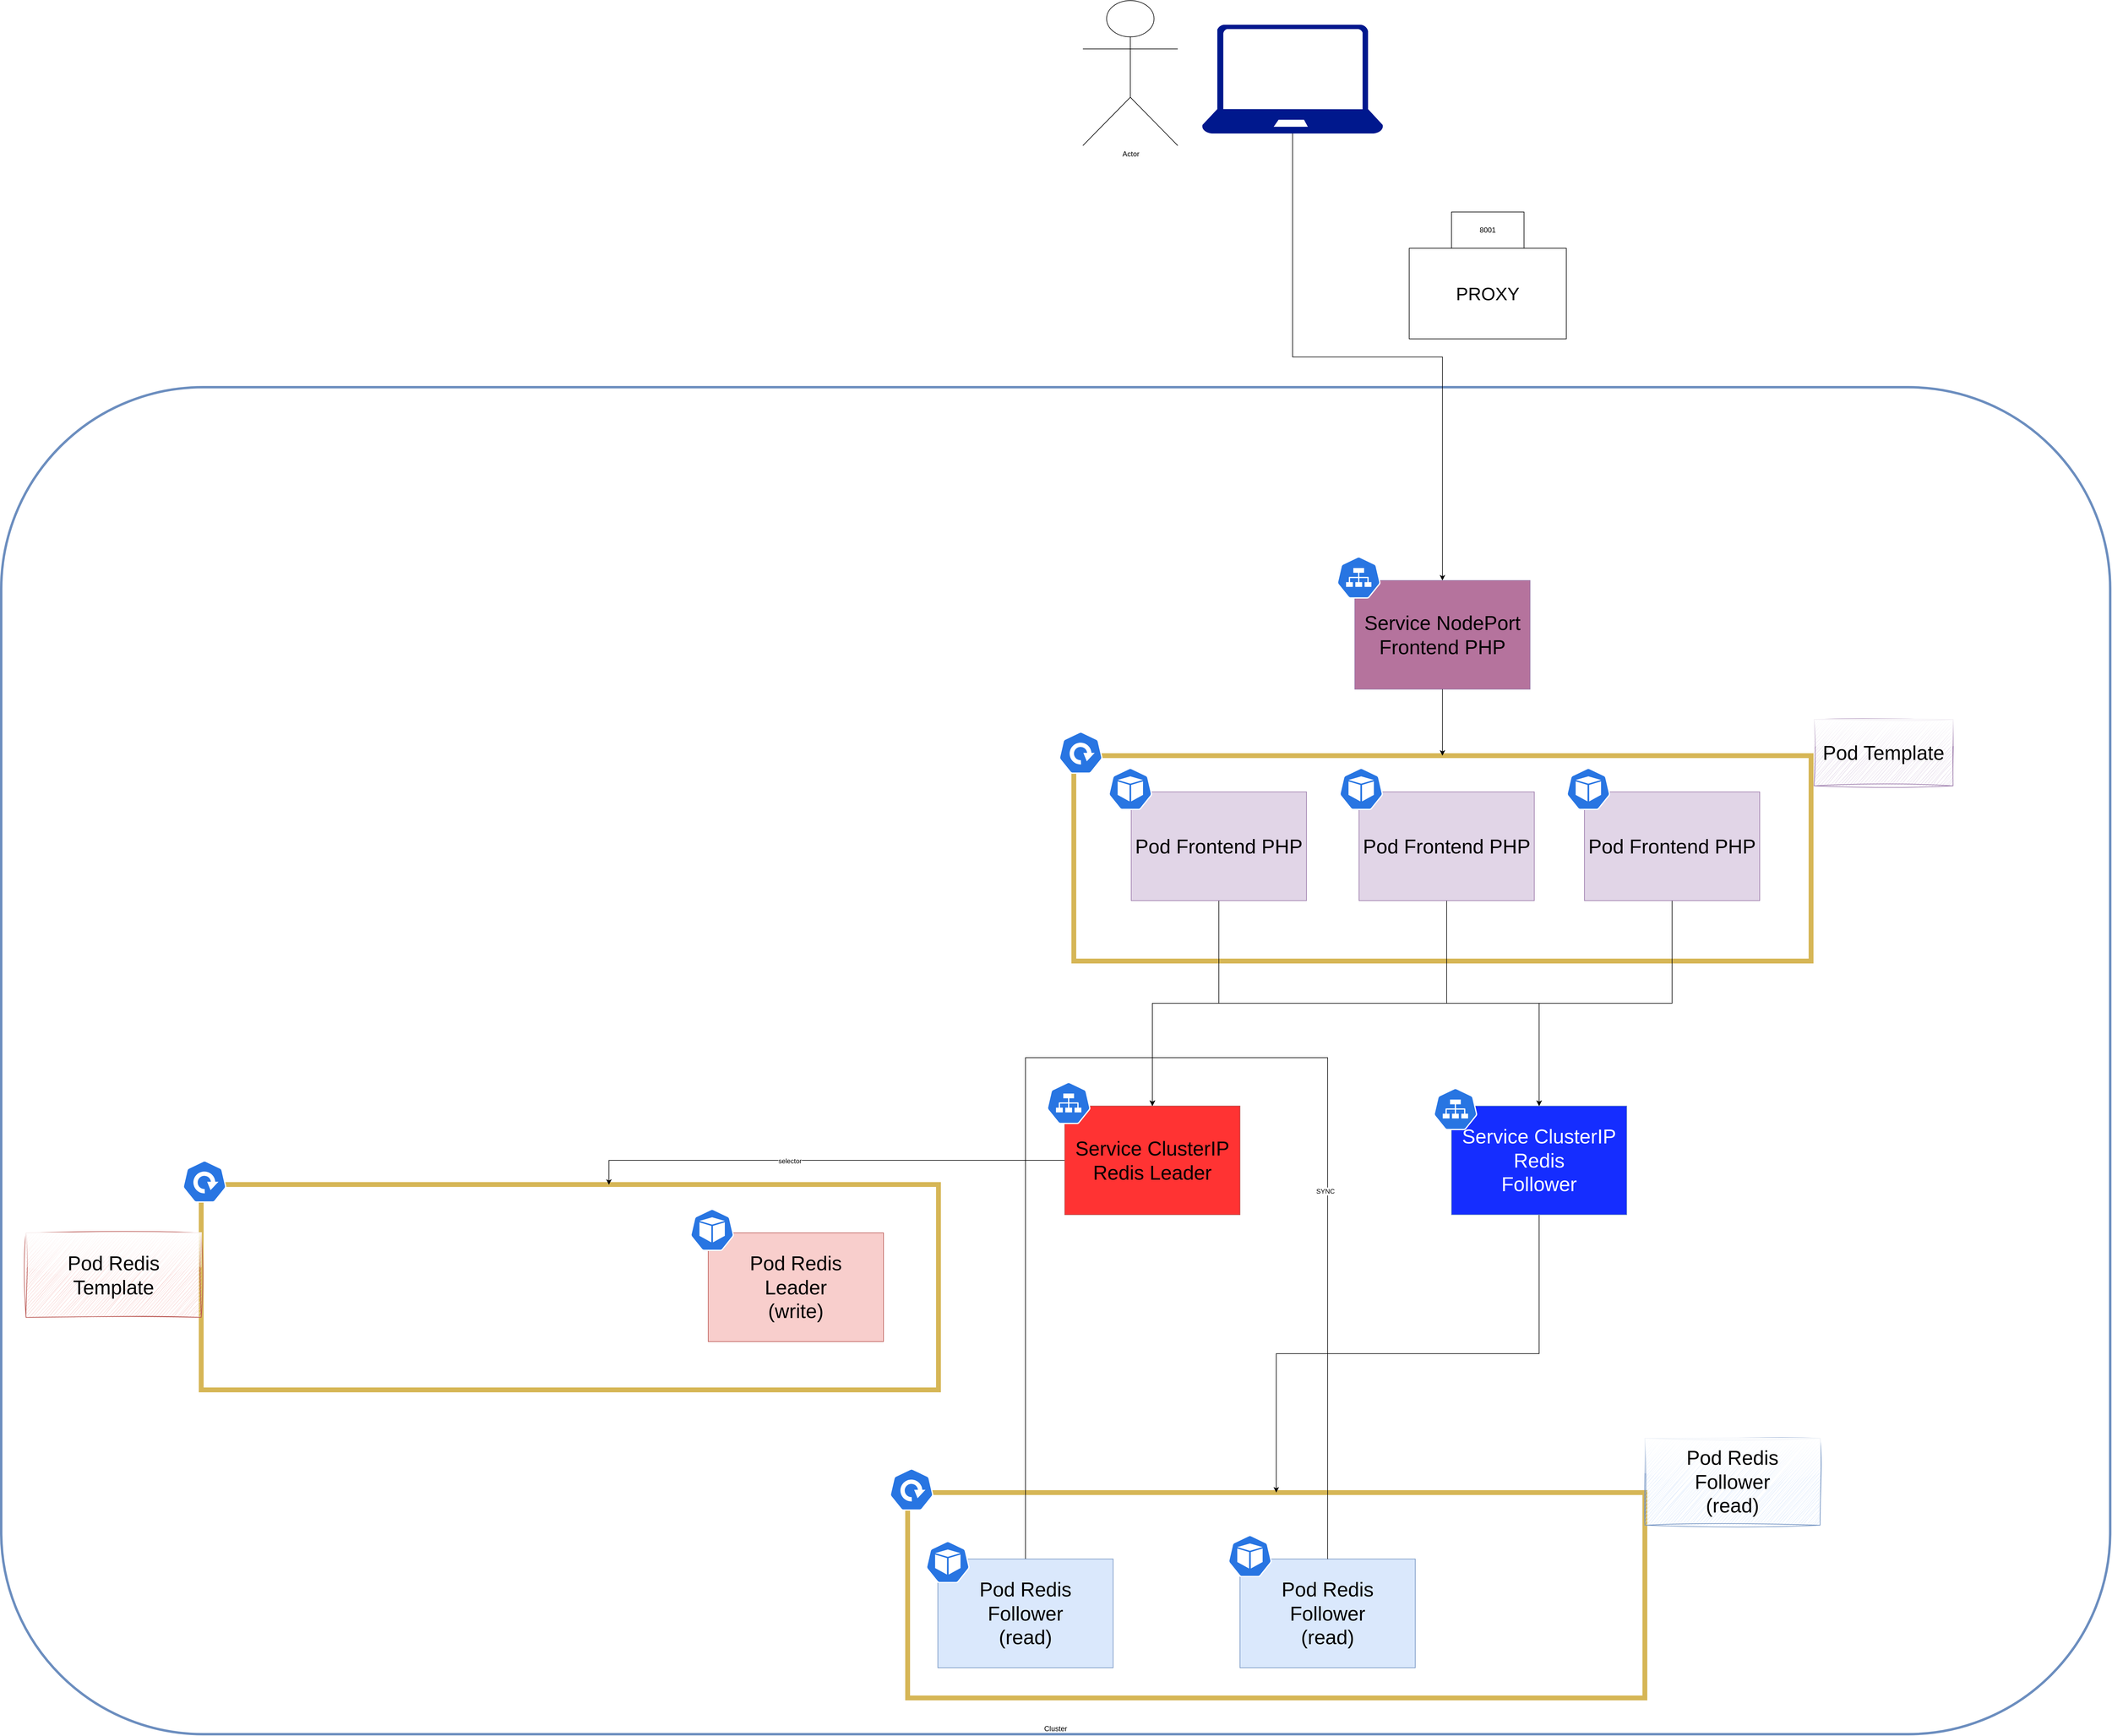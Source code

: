 <mxfile version="27.0.9">
  <diagram name="Page-1" id="viqczqShVoEzVBy3qoHJ">
    <mxGraphModel dx="5243" dy="4708" grid="1" gridSize="10" guides="1" tooltips="1" connect="1" arrows="1" fold="1" page="1" pageScale="1" pageWidth="1169" pageHeight="827" math="0" shadow="0">
      <root>
        <mxCell id="0" />
        <mxCell id="1" parent="0" />
        <mxCell id="DeHTJNHGIXKyEyiTh7xm-52" value="" style="rounded=0;whiteSpace=wrap;html=1;fillColor=none;strokeColor=#d6b656;strokeWidth=8;" vertex="1" parent="1">
          <mxGeometry x="-1169" y="-20" width="1220" height="340" as="geometry" />
        </mxCell>
        <mxCell id="DeHTJNHGIXKyEyiTh7xm-15" value="Cluster" style="rounded=1;whiteSpace=wrap;html=1;fillColor=none;strokeColor=#6c8ebf;strokeWidth=4;verticalAlign=bottom;" vertex="1" parent="1">
          <mxGeometry x="-1500" y="-1340" width="3490" height="2230" as="geometry" />
        </mxCell>
        <mxCell id="DeHTJNHGIXKyEyiTh7xm-38" value="" style="rounded=0;whiteSpace=wrap;html=1;fillColor=none;strokeColor=#d6b656;strokeWidth=8;" vertex="1" parent="1">
          <mxGeometry x="275" y="-730" width="1220" height="340" as="geometry" />
        </mxCell>
        <mxCell id="DeHTJNHGIXKyEyiTh7xm-22" value="" style="rounded=0;whiteSpace=wrap;html=1;fillColor=none;strokeColor=#d6b656;strokeWidth=8;" vertex="1" parent="1">
          <mxGeometry y="490" width="1220" height="340" as="geometry" />
        </mxCell>
        <mxCell id="DeHTJNHGIXKyEyiTh7xm-1" value="&lt;font style=&quot;font-size: 33px;&quot;&gt;Pod Redis&lt;/font&gt;&lt;div&gt;&lt;font style=&quot;font-size: 33px;&quot;&gt;Leader&lt;/font&gt;&lt;/div&gt;&lt;div&gt;&lt;font style=&quot;font-size: 33px;&quot;&gt;(write)&lt;/font&gt;&lt;/div&gt;" style="rounded=0;whiteSpace=wrap;html=1;fillColor=#f8cecc;strokeColor=#b85450;" vertex="1" parent="1">
          <mxGeometry x="-330" y="60" width="290" height="180" as="geometry" />
        </mxCell>
        <mxCell id="DeHTJNHGIXKyEyiTh7xm-21" style="edgeStyle=orthogonalEdgeStyle;rounded=0;orthogonalLoop=1;jettySize=auto;html=1;entryX=0.5;entryY=0;entryDx=0;entryDy=0;" edge="1" parent="1" source="DeHTJNHGIXKyEyiTh7xm-2" target="DeHTJNHGIXKyEyiTh7xm-18">
          <mxGeometry relative="1" as="geometry">
            <Array as="points">
              <mxPoint x="195" y="-230" />
              <mxPoint x="405" y="-230" />
            </Array>
          </mxGeometry>
        </mxCell>
        <mxCell id="DeHTJNHGIXKyEyiTh7xm-2" value="&lt;font style=&quot;font-size: 33px;&quot;&gt;Pod Redis&lt;/font&gt;&lt;div&gt;&lt;font style=&quot;font-size: 33px;&quot;&gt;Follower&lt;/font&gt;&lt;/div&gt;&lt;div&gt;&lt;font style=&quot;font-size: 33px;&quot;&gt;(read)&lt;/font&gt;&lt;/div&gt;" style="rounded=0;whiteSpace=wrap;html=1;fillColor=#dae8fc;strokeColor=#6c8ebf;" vertex="1" parent="1">
          <mxGeometry x="50" y="600" width="290" height="180" as="geometry" />
        </mxCell>
        <mxCell id="DeHTJNHGIXKyEyiTh7xm-3" value="&lt;font style=&quot;font-size: 33px;&quot;&gt;Pod Redis&lt;/font&gt;&lt;div&gt;&lt;font style=&quot;font-size: 33px;&quot;&gt;Follower&lt;/font&gt;&lt;/div&gt;&lt;div&gt;&lt;font style=&quot;font-size: 33px;&quot;&gt;(read)&lt;/font&gt;&lt;/div&gt;" style="rounded=0;whiteSpace=wrap;html=1;fillColor=#dae8fc;strokeColor=#6c8ebf;" vertex="1" parent="1">
          <mxGeometry x="550" y="600" width="290" height="180" as="geometry" />
        </mxCell>
        <mxCell id="DeHTJNHGIXKyEyiTh7xm-4" value="" style="aspect=fixed;sketch=0;html=1;dashed=0;whitespace=wrap;verticalLabelPosition=bottom;verticalAlign=top;fillColor=#2875E2;strokeColor=#ffffff;points=[[0.005,0.63,0],[0.1,0.2,0],[0.9,0.2,0],[0.5,0,0],[0.995,0.63,0],[0.72,0.99,0],[0.5,1,0],[0.28,0.99,0]];shape=mxgraph.kubernetes.icon2;prIcon=pod" vertex="1" parent="1">
          <mxGeometry x="30" y="570" width="72.92" height="70" as="geometry" />
        </mxCell>
        <mxCell id="DeHTJNHGIXKyEyiTh7xm-5" value="" style="aspect=fixed;sketch=0;html=1;dashed=0;whitespace=wrap;verticalLabelPosition=bottom;verticalAlign=top;fillColor=#2875E2;strokeColor=#ffffff;points=[[0.005,0.63,0],[0.1,0.2,0],[0.9,0.2,0],[0.5,0,0],[0.995,0.63,0],[0.72,0.99,0],[0.5,1,0],[0.28,0.99,0]];shape=mxgraph.kubernetes.icon2;prIcon=pod" vertex="1" parent="1">
          <mxGeometry x="-360" y="20" width="72.92" height="70" as="geometry" />
        </mxCell>
        <mxCell id="DeHTJNHGIXKyEyiTh7xm-6" value="" style="aspect=fixed;sketch=0;html=1;dashed=0;whitespace=wrap;verticalLabelPosition=bottom;verticalAlign=top;fillColor=#2875E2;strokeColor=#ffffff;points=[[0.005,0.63,0],[0.1,0.2,0],[0.9,0.2,0],[0.5,0,0],[0.995,0.63,0],[0.72,0.99,0],[0.5,1,0],[0.28,0.99,0]];shape=mxgraph.kubernetes.icon2;prIcon=pod" vertex="1" parent="1">
          <mxGeometry x="530" y="560" width="72.92" height="70" as="geometry" />
        </mxCell>
        <mxCell id="DeHTJNHGIXKyEyiTh7xm-8" style="edgeStyle=orthogonalEdgeStyle;rounded=0;orthogonalLoop=1;jettySize=auto;html=1;entryX=0.5;entryY=0;entryDx=0;entryDy=0;" edge="1" parent="1" source="DeHTJNHGIXKyEyiTh7xm-3" target="DeHTJNHGIXKyEyiTh7xm-18">
          <mxGeometry relative="1" as="geometry">
            <Array as="points">
              <mxPoint x="695" y="-230" />
              <mxPoint x="405" y="-230" />
            </Array>
          </mxGeometry>
        </mxCell>
        <mxCell id="DeHTJNHGIXKyEyiTh7xm-10" value="SYNC" style="edgeLabel;html=1;align=center;verticalAlign=middle;resizable=0;points=[];" vertex="1" connectable="0" parent="DeHTJNHGIXKyEyiTh7xm-8">
          <mxGeometry x="0.016" y="4" relative="1" as="geometry">
            <mxPoint as="offset" />
          </mxGeometry>
        </mxCell>
        <mxCell id="DeHTJNHGIXKyEyiTh7xm-11" value="PROXY" style="rounded=0;whiteSpace=wrap;html=1;fontSize=30;" vertex="1" parent="1">
          <mxGeometry x="830" y="-1570" width="260" height="150" as="geometry" />
        </mxCell>
        <mxCell id="DeHTJNHGIXKyEyiTh7xm-12" value="8001" style="rounded=0;whiteSpace=wrap;html=1;" vertex="1" parent="1">
          <mxGeometry x="900" y="-1630" width="120" height="60" as="geometry" />
        </mxCell>
        <mxCell id="DeHTJNHGIXKyEyiTh7xm-19" style="edgeStyle=orthogonalEdgeStyle;rounded=0;orthogonalLoop=1;jettySize=auto;html=1;entryX=0.553;entryY=0.001;entryDx=0;entryDy=0;entryPerimeter=0;" edge="1" parent="1" source="DeHTJNHGIXKyEyiTh7xm-18" target="DeHTJNHGIXKyEyiTh7xm-52">
          <mxGeometry relative="1" as="geometry" />
        </mxCell>
        <mxCell id="DeHTJNHGIXKyEyiTh7xm-20" value="selector" style="edgeLabel;html=1;align=center;verticalAlign=middle;resizable=0;points=[];" vertex="1" connectable="0" parent="DeHTJNHGIXKyEyiTh7xm-19">
          <mxGeometry x="0.146" y="1" relative="1" as="geometry">
            <mxPoint as="offset" />
          </mxGeometry>
        </mxCell>
        <mxCell id="DeHTJNHGIXKyEyiTh7xm-18" value="&lt;span style=&quot;font-size: 33px;&quot;&gt;Service ClusterIP Redis Leader&lt;/span&gt;" style="rounded=0;whiteSpace=wrap;html=1;fillColor=#FF3333;strokeColor=#b85450;" vertex="1" parent="1">
          <mxGeometry x="260" y="-150" width="290" height="180" as="geometry" />
        </mxCell>
        <mxCell id="DeHTJNHGIXKyEyiTh7xm-16" value="" style="aspect=fixed;sketch=0;html=1;dashed=0;whitespace=wrap;verticalLabelPosition=bottom;verticalAlign=top;fillColor=#2875E2;strokeColor=#ffffff;points=[[0.005,0.63,0],[0.1,0.2,0],[0.9,0.2,0],[0.5,0,0],[0.995,0.63,0],[0.72,0.99,0],[0.5,1,0],[0.28,0.99,0]];shape=mxgraph.kubernetes.icon2;prIcon=svc" vertex="1" parent="1">
          <mxGeometry x="230" y="-190" width="72.92" height="70" as="geometry" />
        </mxCell>
        <mxCell id="DeHTJNHGIXKyEyiTh7xm-23" value="" style="aspect=fixed;sketch=0;html=1;dashed=0;whitespace=wrap;verticalLabelPosition=bottom;verticalAlign=top;fillColor=#2875E2;strokeColor=#ffffff;points=[[0.005,0.63,0],[0.1,0.2,0],[0.9,0.2,0],[0.5,0,0],[0.995,0.63,0],[0.72,0.99,0],[0.5,1,0],[0.28,0.99,0]];shape=mxgraph.kubernetes.icon2;prIcon=deploy" vertex="1" parent="1">
          <mxGeometry x="-30" y="450" width="72.92" height="70" as="geometry" />
        </mxCell>
        <mxCell id="DeHTJNHGIXKyEyiTh7xm-25" style="edgeStyle=orthogonalEdgeStyle;rounded=0;orthogonalLoop=1;jettySize=auto;html=1;" edge="1" parent="1" source="DeHTJNHGIXKyEyiTh7xm-24" target="DeHTJNHGIXKyEyiTh7xm-22">
          <mxGeometry relative="1" as="geometry">
            <mxPoint x="940.0" y="-370" as="targetPoint" />
          </mxGeometry>
        </mxCell>
        <mxCell id="DeHTJNHGIXKyEyiTh7xm-24" value="&lt;font style=&quot;font-size: 33px;&quot;&gt;Service ClusterIP Redis&lt;/font&gt;&lt;div&gt;&lt;font style=&quot;font-size: 33px;&quot;&gt;Follower&lt;/font&gt;&lt;/div&gt;" style="rounded=0;whiteSpace=wrap;html=1;fillColor=#152DFF;strokeColor=#6c8ebf;fontColor=#FFFFFF;" vertex="1" parent="1">
          <mxGeometry x="900" y="-150" width="290" height="180" as="geometry" />
        </mxCell>
        <mxCell id="DeHTJNHGIXKyEyiTh7xm-26" value="Actor" style="shape=umlActor;verticalLabelPosition=bottom;verticalAlign=top;html=1;outlineConnect=0;" vertex="1" parent="1">
          <mxGeometry x="290" y="-1980" width="157" height="240" as="geometry" />
        </mxCell>
        <mxCell id="DeHTJNHGIXKyEyiTh7xm-43" style="edgeStyle=orthogonalEdgeStyle;rounded=0;orthogonalLoop=1;jettySize=auto;html=1;entryX=0.5;entryY=0;entryDx=0;entryDy=0;" edge="1" parent="1" source="DeHTJNHGIXKyEyiTh7xm-27" target="DeHTJNHGIXKyEyiTh7xm-32">
          <mxGeometry relative="1" as="geometry" />
        </mxCell>
        <mxCell id="DeHTJNHGIXKyEyiTh7xm-27" value="" style="sketch=0;aspect=fixed;pointerEvents=1;shadow=0;dashed=0;html=1;strokeColor=none;labelPosition=center;verticalLabelPosition=bottom;verticalAlign=top;align=center;fillColor=#00188D;shape=mxgraph.azure.laptop" vertex="1" parent="1">
          <mxGeometry x="487" y="-1940" width="300" height="180" as="geometry" />
        </mxCell>
        <mxCell id="DeHTJNHGIXKyEyiTh7xm-46" style="edgeStyle=orthogonalEdgeStyle;rounded=0;orthogonalLoop=1;jettySize=auto;html=1;entryX=0.5;entryY=0;entryDx=0;entryDy=0;" edge="1" parent="1" source="DeHTJNHGIXKyEyiTh7xm-30" target="DeHTJNHGIXKyEyiTh7xm-24">
          <mxGeometry relative="1" as="geometry" />
        </mxCell>
        <mxCell id="DeHTJNHGIXKyEyiTh7xm-47" style="edgeStyle=orthogonalEdgeStyle;rounded=0;orthogonalLoop=1;jettySize=auto;html=1;entryX=0.5;entryY=0;entryDx=0;entryDy=0;" edge="1" parent="1" source="DeHTJNHGIXKyEyiTh7xm-30" target="DeHTJNHGIXKyEyiTh7xm-18">
          <mxGeometry relative="1" as="geometry">
            <Array as="points">
              <mxPoint x="892" y="-320" />
              <mxPoint x="405" y="-320" />
            </Array>
          </mxGeometry>
        </mxCell>
        <mxCell id="DeHTJNHGIXKyEyiTh7xm-30" value="&lt;span style=&quot;font-size: 33px;&quot;&gt;Pod Frontend PHP&lt;/span&gt;" style="rounded=0;whiteSpace=wrap;html=1;fillColor=#e1d5e7;strokeColor=#9673a6;" vertex="1" parent="1">
          <mxGeometry x="747" y="-670" width="290" height="180" as="geometry" />
        </mxCell>
        <mxCell id="DeHTJNHGIXKyEyiTh7xm-32" value="&lt;span style=&quot;font-size: 33px;&quot;&gt;Service NodePort Frontend PHP&lt;/span&gt;" style="rounded=0;whiteSpace=wrap;html=1;fillColor=#B5739D;strokeColor=#9673a6;" vertex="1" parent="1">
          <mxGeometry x="740" y="-1020" width="290" height="180" as="geometry" />
        </mxCell>
        <mxCell id="DeHTJNHGIXKyEyiTh7xm-33" value="" style="aspect=fixed;sketch=0;html=1;dashed=0;whitespace=wrap;verticalLabelPosition=bottom;verticalAlign=top;fillColor=#2875E2;strokeColor=#ffffff;points=[[0.005,0.63,0],[0.1,0.2,0],[0.9,0.2,0],[0.5,0,0],[0.995,0.63,0],[0.72,0.99,0],[0.5,1,0],[0.28,0.99,0]];shape=mxgraph.kubernetes.icon2;prIcon=svc" vertex="1" parent="1">
          <mxGeometry x="870" y="-180" width="72.92" height="70" as="geometry" />
        </mxCell>
        <mxCell id="DeHTJNHGIXKyEyiTh7xm-34" value="" style="aspect=fixed;sketch=0;html=1;dashed=0;whitespace=wrap;verticalLabelPosition=bottom;verticalAlign=top;fillColor=#2875E2;strokeColor=#ffffff;points=[[0.005,0.63,0],[0.1,0.2,0],[0.9,0.2,0],[0.5,0,0],[0.995,0.63,0],[0.72,0.99,0],[0.5,1,0],[0.28,0.99,0]];shape=mxgraph.kubernetes.icon2;prIcon=svc" vertex="1" parent="1">
          <mxGeometry x="710" y="-1060" width="72.92" height="70" as="geometry" />
        </mxCell>
        <mxCell id="DeHTJNHGIXKyEyiTh7xm-35" value="" style="aspect=fixed;sketch=0;html=1;dashed=0;whitespace=wrap;verticalLabelPosition=bottom;verticalAlign=top;fillColor=#2875E2;strokeColor=#ffffff;points=[[0.005,0.63,0],[0.1,0.2,0],[0.9,0.2,0],[0.5,0,0],[0.995,0.63,0],[0.72,0.99,0],[0.5,1,0],[0.28,0.99,0]];shape=mxgraph.kubernetes.icon2;prIcon=pod" vertex="1" parent="1">
          <mxGeometry x="714.08" y="-710" width="72.92" height="70" as="geometry" />
        </mxCell>
        <mxCell id="DeHTJNHGIXKyEyiTh7xm-48" style="edgeStyle=orthogonalEdgeStyle;rounded=0;orthogonalLoop=1;jettySize=auto;html=1;entryX=0.5;entryY=0;entryDx=0;entryDy=0;" edge="1" parent="1" source="DeHTJNHGIXKyEyiTh7xm-36" target="DeHTJNHGIXKyEyiTh7xm-24">
          <mxGeometry relative="1" as="geometry" />
        </mxCell>
        <mxCell id="DeHTJNHGIXKyEyiTh7xm-49" style="edgeStyle=orthogonalEdgeStyle;rounded=0;orthogonalLoop=1;jettySize=auto;html=1;entryX=0.5;entryY=0;entryDx=0;entryDy=0;" edge="1" parent="1" source="DeHTJNHGIXKyEyiTh7xm-36" target="DeHTJNHGIXKyEyiTh7xm-18">
          <mxGeometry relative="1" as="geometry">
            <Array as="points">
              <mxPoint x="1265" y="-320" />
              <mxPoint x="405" y="-320" />
            </Array>
          </mxGeometry>
        </mxCell>
        <mxCell id="DeHTJNHGIXKyEyiTh7xm-36" value="&lt;span style=&quot;font-size: 33px;&quot;&gt;Pod Frontend PHP&lt;/span&gt;" style="rounded=0;whiteSpace=wrap;html=1;fillColor=#e1d5e7;strokeColor=#9673a6;" vertex="1" parent="1">
          <mxGeometry x="1120" y="-670" width="290" height="180" as="geometry" />
        </mxCell>
        <mxCell id="DeHTJNHGIXKyEyiTh7xm-44" style="edgeStyle=orthogonalEdgeStyle;rounded=0;orthogonalLoop=1;jettySize=auto;html=1;" edge="1" parent="1" source="DeHTJNHGIXKyEyiTh7xm-37" target="DeHTJNHGIXKyEyiTh7xm-18">
          <mxGeometry relative="1" as="geometry" />
        </mxCell>
        <mxCell id="DeHTJNHGIXKyEyiTh7xm-45" style="edgeStyle=orthogonalEdgeStyle;rounded=0;orthogonalLoop=1;jettySize=auto;html=1;" edge="1" parent="1" source="DeHTJNHGIXKyEyiTh7xm-37" target="DeHTJNHGIXKyEyiTh7xm-24">
          <mxGeometry relative="1" as="geometry">
            <Array as="points">
              <mxPoint x="515" y="-320" />
              <mxPoint x="1045" y="-320" />
            </Array>
          </mxGeometry>
        </mxCell>
        <mxCell id="DeHTJNHGIXKyEyiTh7xm-37" value="&lt;span style=&quot;font-size: 33px;&quot;&gt;Pod Frontend PHP&lt;/span&gt;" style="rounded=0;whiteSpace=wrap;html=1;fillColor=#e1d5e7;strokeColor=#9673a6;" vertex="1" parent="1">
          <mxGeometry x="370" y="-670" width="290" height="180" as="geometry" />
        </mxCell>
        <mxCell id="DeHTJNHGIXKyEyiTh7xm-39" value="" style="aspect=fixed;sketch=0;html=1;dashed=0;whitespace=wrap;verticalLabelPosition=bottom;verticalAlign=top;fillColor=#2875E2;strokeColor=#ffffff;points=[[0.005,0.63,0],[0.1,0.2,0],[0.9,0.2,0],[0.5,0,0],[0.995,0.63,0],[0.72,0.99,0],[0.5,1,0],[0.28,0.99,0]];shape=mxgraph.kubernetes.icon2;prIcon=deploy" vertex="1" parent="1">
          <mxGeometry x="250" y="-770" width="72.92" height="70" as="geometry" />
        </mxCell>
        <mxCell id="DeHTJNHGIXKyEyiTh7xm-40" value="" style="aspect=fixed;sketch=0;html=1;dashed=0;whitespace=wrap;verticalLabelPosition=bottom;verticalAlign=top;fillColor=#2875E2;strokeColor=#ffffff;points=[[0.005,0.63,0],[0.1,0.2,0],[0.9,0.2,0],[0.5,0,0],[0.995,0.63,0],[0.72,0.99,0],[0.5,1,0],[0.28,0.99,0]];shape=mxgraph.kubernetes.icon2;prIcon=pod" vertex="1" parent="1">
          <mxGeometry x="332.04" y="-710" width="72.92" height="70" as="geometry" />
        </mxCell>
        <mxCell id="DeHTJNHGIXKyEyiTh7xm-41" value="" style="aspect=fixed;sketch=0;html=1;dashed=0;whitespace=wrap;verticalLabelPosition=bottom;verticalAlign=top;fillColor=#2875E2;strokeColor=#ffffff;points=[[0.005,0.63,0],[0.1,0.2,0],[0.9,0.2,0],[0.5,0,0],[0.995,0.63,0],[0.72,0.99,0],[0.5,1,0],[0.28,0.99,0]];shape=mxgraph.kubernetes.icon2;prIcon=pod" vertex="1" parent="1">
          <mxGeometry x="1090" y="-710" width="72.92" height="70" as="geometry" />
        </mxCell>
        <mxCell id="DeHTJNHGIXKyEyiTh7xm-42" style="edgeStyle=orthogonalEdgeStyle;rounded=0;orthogonalLoop=1;jettySize=auto;html=1;entryX=0.5;entryY=0;entryDx=0;entryDy=0;" edge="1" parent="1" source="DeHTJNHGIXKyEyiTh7xm-32" target="DeHTJNHGIXKyEyiTh7xm-38">
          <mxGeometry relative="1" as="geometry" />
        </mxCell>
        <mxCell id="DeHTJNHGIXKyEyiTh7xm-50" value="&lt;span style=&quot;font-size: 33px;&quot;&gt;Pod Template&lt;/span&gt;" style="rounded=0;whiteSpace=wrap;html=1;fillColor=#e1d5e7;strokeColor=#9673a6;glass=1;sketch=1;curveFitting=1;jiggle=2;" vertex="1" parent="1">
          <mxGeometry x="1500" y="-790" width="230" height="110" as="geometry" />
        </mxCell>
        <mxCell id="DeHTJNHGIXKyEyiTh7xm-51" value="&lt;font style=&quot;font-size: 33px;&quot;&gt;Pod Redis&lt;/font&gt;&lt;div&gt;&lt;font style=&quot;font-size: 33px;&quot;&gt;Follower&lt;/font&gt;&lt;/div&gt;&lt;div&gt;&lt;font style=&quot;font-size: 33px;&quot;&gt;(read)&lt;/font&gt;&lt;/div&gt;" style="rounded=0;whiteSpace=wrap;html=1;fillColor=#dae8fc;strokeColor=#6c8ebf;glass=1;sketch=1;curveFitting=1;jiggle=2;" vertex="1" parent="1">
          <mxGeometry x="1220" y="400" width="290" height="144" as="geometry" />
        </mxCell>
        <mxCell id="DeHTJNHGIXKyEyiTh7xm-53" value="" style="aspect=fixed;sketch=0;html=1;dashed=0;whitespace=wrap;verticalLabelPosition=bottom;verticalAlign=top;fillColor=#2875E2;strokeColor=#ffffff;points=[[0.005,0.63,0],[0.1,0.2,0],[0.9,0.2,0],[0.5,0,0],[0.995,0.63,0],[0.72,0.99,0],[0.5,1,0],[0.28,0.99,0]];shape=mxgraph.kubernetes.icon2;prIcon=deploy" vertex="1" parent="1">
          <mxGeometry x="-1200" y="-60" width="72.92" height="70" as="geometry" />
        </mxCell>
        <mxCell id="DeHTJNHGIXKyEyiTh7xm-54" value="&lt;span style=&quot;font-size: 33px;&quot;&gt;Pod Redis Template&lt;/span&gt;" style="rounded=0;whiteSpace=wrap;html=1;fillColor=#f8cecc;strokeColor=#b85450;glass=1;sketch=1;curveFitting=1;jiggle=2;" vertex="1" parent="1">
          <mxGeometry x="-1459" y="60" width="290" height="140" as="geometry" />
        </mxCell>
      </root>
    </mxGraphModel>
  </diagram>
</mxfile>
